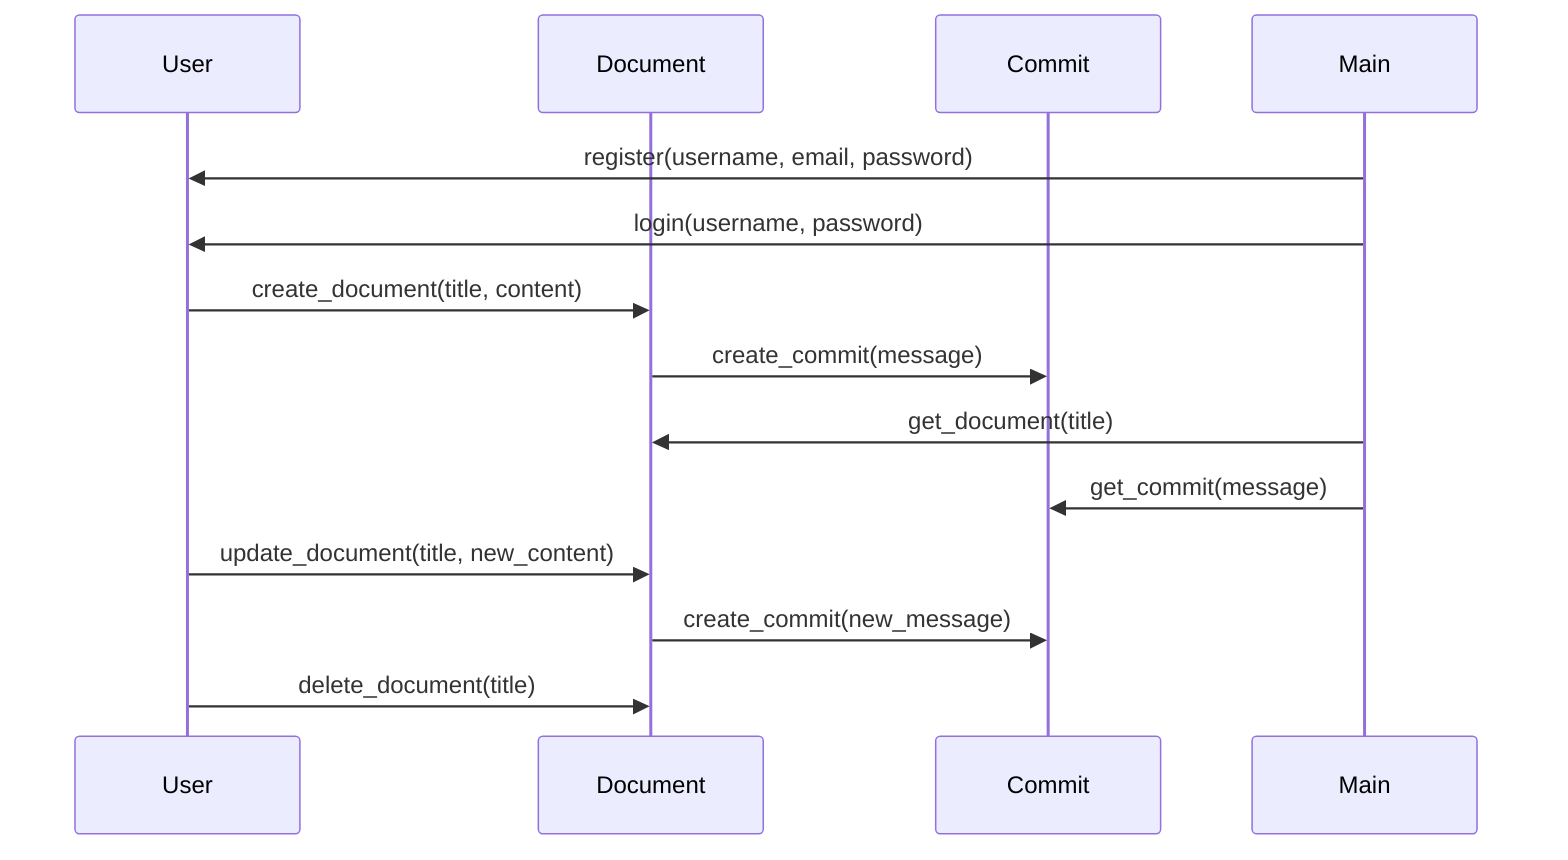 sequenceDiagram
    participant U as User
    participant D as Document
    participant C as Commit
    participant M as Main
    M->>U: register(username, email, password)
    M->>U: login(username, password)
    U->>D: create_document(title, content)
    D->>C: create_commit(message)
    M->>D: get_document(title)
    M->>C: get_commit(message)
    U->>D: update_document(title, new_content)
    D->>C: create_commit(new_message)
    U->>D: delete_document(title)